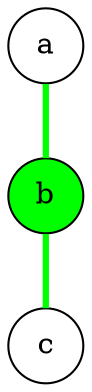 graph G {
    graph[bgcolor="transparent"]
    node[shape=circle]
    {
        node[style=filled,fillcolor=green] b
    }
    edge[color=green,penwidth=3]
    a -- b
    b -- c
}
